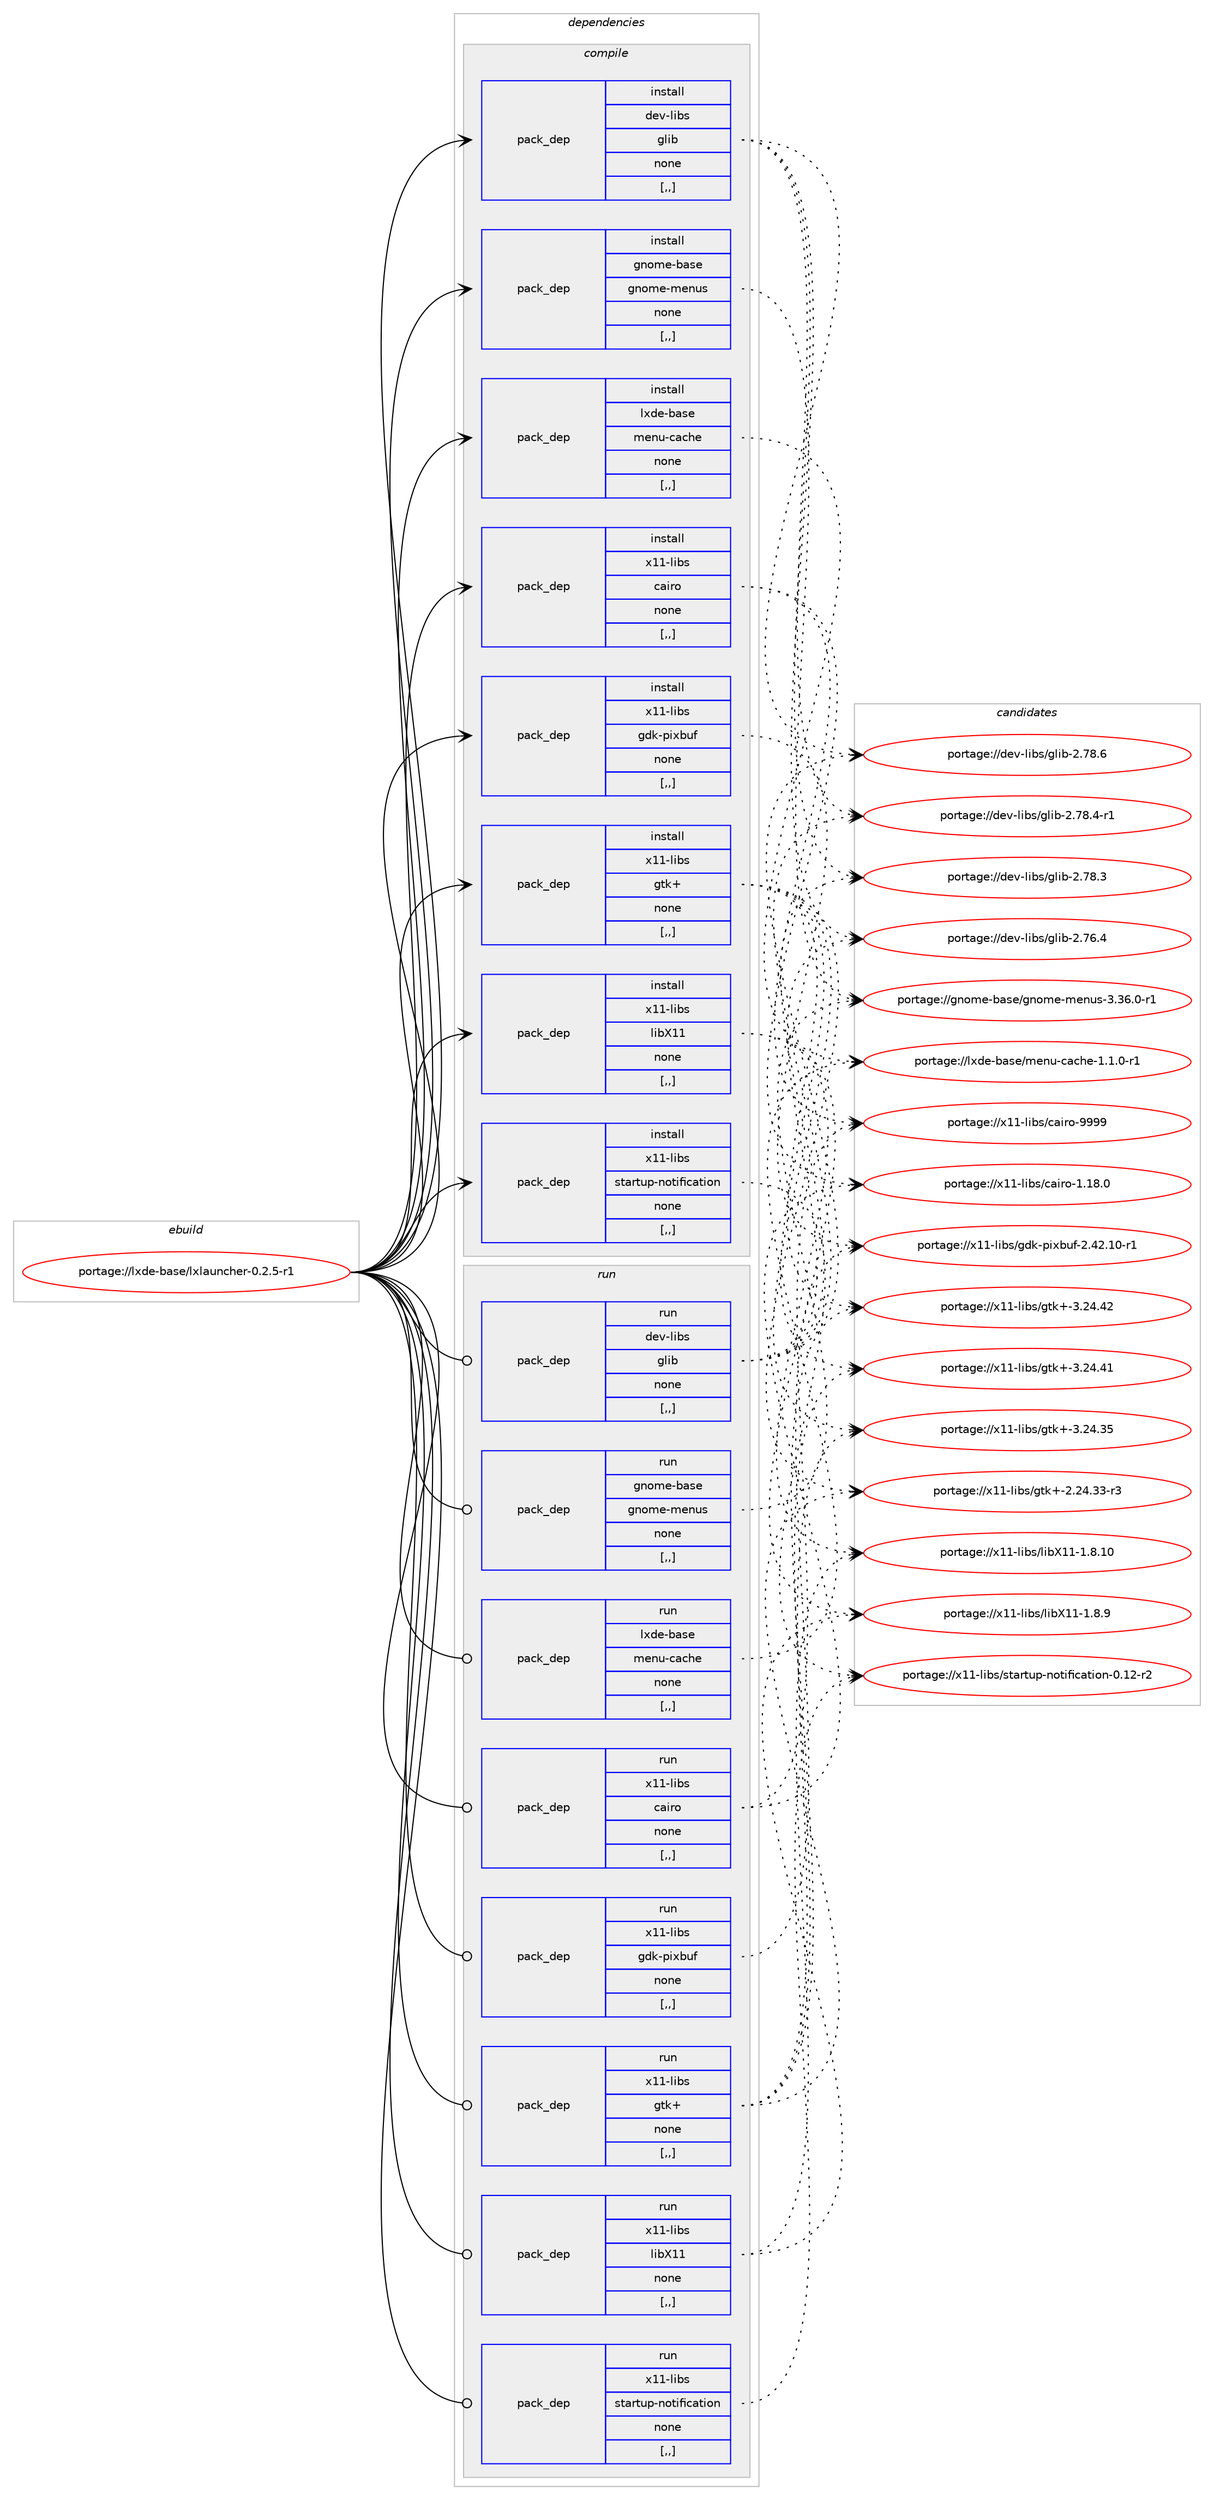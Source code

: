 digraph prolog {

# *************
# Graph options
# *************

newrank=true;
concentrate=true;
compound=true;
graph [rankdir=LR,fontname=Helvetica,fontsize=10,ranksep=1.5];#, ranksep=2.5, nodesep=0.2];
edge  [arrowhead=vee];
node  [fontname=Helvetica,fontsize=10];

# **********
# The ebuild
# **********

subgraph cluster_leftcol {
color=gray;
label=<<i>ebuild</i>>;
id [label="portage://lxde-base/lxlauncher-0.2.5-r1", color=red, width=4, href="../lxde-base/lxlauncher-0.2.5-r1.svg"];
}

# ****************
# The dependencies
# ****************

subgraph cluster_midcol {
color=gray;
label=<<i>dependencies</i>>;
subgraph cluster_compile {
fillcolor="#eeeeee";
style=filled;
label=<<i>compile</i>>;
subgraph pack203254 {
dependency274352 [label=<<TABLE BORDER="0" CELLBORDER="1" CELLSPACING="0" CELLPADDING="4" WIDTH="220"><TR><TD ROWSPAN="6" CELLPADDING="30">pack_dep</TD></TR><TR><TD WIDTH="110">install</TD></TR><TR><TD>dev-libs</TD></TR><TR><TD>glib</TD></TR><TR><TD>none</TD></TR><TR><TD>[,,]</TD></TR></TABLE>>, shape=none, color=blue];
}
id:e -> dependency274352:w [weight=20,style="solid",arrowhead="vee"];
subgraph pack203255 {
dependency274353 [label=<<TABLE BORDER="0" CELLBORDER="1" CELLSPACING="0" CELLPADDING="4" WIDTH="220"><TR><TD ROWSPAN="6" CELLPADDING="30">pack_dep</TD></TR><TR><TD WIDTH="110">install</TD></TR><TR><TD>gnome-base</TD></TR><TR><TD>gnome-menus</TD></TR><TR><TD>none</TD></TR><TR><TD>[,,]</TD></TR></TABLE>>, shape=none, color=blue];
}
id:e -> dependency274353:w [weight=20,style="solid",arrowhead="vee"];
subgraph pack203256 {
dependency274354 [label=<<TABLE BORDER="0" CELLBORDER="1" CELLSPACING="0" CELLPADDING="4" WIDTH="220"><TR><TD ROWSPAN="6" CELLPADDING="30">pack_dep</TD></TR><TR><TD WIDTH="110">install</TD></TR><TR><TD>lxde-base</TD></TR><TR><TD>menu-cache</TD></TR><TR><TD>none</TD></TR><TR><TD>[,,]</TD></TR></TABLE>>, shape=none, color=blue];
}
id:e -> dependency274354:w [weight=20,style="solid",arrowhead="vee"];
subgraph pack203257 {
dependency274355 [label=<<TABLE BORDER="0" CELLBORDER="1" CELLSPACING="0" CELLPADDING="4" WIDTH="220"><TR><TD ROWSPAN="6" CELLPADDING="30">pack_dep</TD></TR><TR><TD WIDTH="110">install</TD></TR><TR><TD>x11-libs</TD></TR><TR><TD>cairo</TD></TR><TR><TD>none</TD></TR><TR><TD>[,,]</TD></TR></TABLE>>, shape=none, color=blue];
}
id:e -> dependency274355:w [weight=20,style="solid",arrowhead="vee"];
subgraph pack203258 {
dependency274356 [label=<<TABLE BORDER="0" CELLBORDER="1" CELLSPACING="0" CELLPADDING="4" WIDTH="220"><TR><TD ROWSPAN="6" CELLPADDING="30">pack_dep</TD></TR><TR><TD WIDTH="110">install</TD></TR><TR><TD>x11-libs</TD></TR><TR><TD>gdk-pixbuf</TD></TR><TR><TD>none</TD></TR><TR><TD>[,,]</TD></TR></TABLE>>, shape=none, color=blue];
}
id:e -> dependency274356:w [weight=20,style="solid",arrowhead="vee"];
subgraph pack203259 {
dependency274357 [label=<<TABLE BORDER="0" CELLBORDER="1" CELLSPACING="0" CELLPADDING="4" WIDTH="220"><TR><TD ROWSPAN="6" CELLPADDING="30">pack_dep</TD></TR><TR><TD WIDTH="110">install</TD></TR><TR><TD>x11-libs</TD></TR><TR><TD>gtk+</TD></TR><TR><TD>none</TD></TR><TR><TD>[,,]</TD></TR></TABLE>>, shape=none, color=blue];
}
id:e -> dependency274357:w [weight=20,style="solid",arrowhead="vee"];
subgraph pack203260 {
dependency274358 [label=<<TABLE BORDER="0" CELLBORDER="1" CELLSPACING="0" CELLPADDING="4" WIDTH="220"><TR><TD ROWSPAN="6" CELLPADDING="30">pack_dep</TD></TR><TR><TD WIDTH="110">install</TD></TR><TR><TD>x11-libs</TD></TR><TR><TD>libX11</TD></TR><TR><TD>none</TD></TR><TR><TD>[,,]</TD></TR></TABLE>>, shape=none, color=blue];
}
id:e -> dependency274358:w [weight=20,style="solid",arrowhead="vee"];
subgraph pack203261 {
dependency274359 [label=<<TABLE BORDER="0" CELLBORDER="1" CELLSPACING="0" CELLPADDING="4" WIDTH="220"><TR><TD ROWSPAN="6" CELLPADDING="30">pack_dep</TD></TR><TR><TD WIDTH="110">install</TD></TR><TR><TD>x11-libs</TD></TR><TR><TD>startup-notification</TD></TR><TR><TD>none</TD></TR><TR><TD>[,,]</TD></TR></TABLE>>, shape=none, color=blue];
}
id:e -> dependency274359:w [weight=20,style="solid",arrowhead="vee"];
}
subgraph cluster_compileandrun {
fillcolor="#eeeeee";
style=filled;
label=<<i>compile and run</i>>;
}
subgraph cluster_run {
fillcolor="#eeeeee";
style=filled;
label=<<i>run</i>>;
subgraph pack203262 {
dependency274360 [label=<<TABLE BORDER="0" CELLBORDER="1" CELLSPACING="0" CELLPADDING="4" WIDTH="220"><TR><TD ROWSPAN="6" CELLPADDING="30">pack_dep</TD></TR><TR><TD WIDTH="110">run</TD></TR><TR><TD>dev-libs</TD></TR><TR><TD>glib</TD></TR><TR><TD>none</TD></TR><TR><TD>[,,]</TD></TR></TABLE>>, shape=none, color=blue];
}
id:e -> dependency274360:w [weight=20,style="solid",arrowhead="odot"];
subgraph pack203263 {
dependency274361 [label=<<TABLE BORDER="0" CELLBORDER="1" CELLSPACING="0" CELLPADDING="4" WIDTH="220"><TR><TD ROWSPAN="6" CELLPADDING="30">pack_dep</TD></TR><TR><TD WIDTH="110">run</TD></TR><TR><TD>gnome-base</TD></TR><TR><TD>gnome-menus</TD></TR><TR><TD>none</TD></TR><TR><TD>[,,]</TD></TR></TABLE>>, shape=none, color=blue];
}
id:e -> dependency274361:w [weight=20,style="solid",arrowhead="odot"];
subgraph pack203264 {
dependency274362 [label=<<TABLE BORDER="0" CELLBORDER="1" CELLSPACING="0" CELLPADDING="4" WIDTH="220"><TR><TD ROWSPAN="6" CELLPADDING="30">pack_dep</TD></TR><TR><TD WIDTH="110">run</TD></TR><TR><TD>lxde-base</TD></TR><TR><TD>menu-cache</TD></TR><TR><TD>none</TD></TR><TR><TD>[,,]</TD></TR></TABLE>>, shape=none, color=blue];
}
id:e -> dependency274362:w [weight=20,style="solid",arrowhead="odot"];
subgraph pack203265 {
dependency274363 [label=<<TABLE BORDER="0" CELLBORDER="1" CELLSPACING="0" CELLPADDING="4" WIDTH="220"><TR><TD ROWSPAN="6" CELLPADDING="30">pack_dep</TD></TR><TR><TD WIDTH="110">run</TD></TR><TR><TD>x11-libs</TD></TR><TR><TD>cairo</TD></TR><TR><TD>none</TD></TR><TR><TD>[,,]</TD></TR></TABLE>>, shape=none, color=blue];
}
id:e -> dependency274363:w [weight=20,style="solid",arrowhead="odot"];
subgraph pack203266 {
dependency274364 [label=<<TABLE BORDER="0" CELLBORDER="1" CELLSPACING="0" CELLPADDING="4" WIDTH="220"><TR><TD ROWSPAN="6" CELLPADDING="30">pack_dep</TD></TR><TR><TD WIDTH="110">run</TD></TR><TR><TD>x11-libs</TD></TR><TR><TD>gdk-pixbuf</TD></TR><TR><TD>none</TD></TR><TR><TD>[,,]</TD></TR></TABLE>>, shape=none, color=blue];
}
id:e -> dependency274364:w [weight=20,style="solid",arrowhead="odot"];
subgraph pack203267 {
dependency274365 [label=<<TABLE BORDER="0" CELLBORDER="1" CELLSPACING="0" CELLPADDING="4" WIDTH="220"><TR><TD ROWSPAN="6" CELLPADDING="30">pack_dep</TD></TR><TR><TD WIDTH="110">run</TD></TR><TR><TD>x11-libs</TD></TR><TR><TD>gtk+</TD></TR><TR><TD>none</TD></TR><TR><TD>[,,]</TD></TR></TABLE>>, shape=none, color=blue];
}
id:e -> dependency274365:w [weight=20,style="solid",arrowhead="odot"];
subgraph pack203268 {
dependency274366 [label=<<TABLE BORDER="0" CELLBORDER="1" CELLSPACING="0" CELLPADDING="4" WIDTH="220"><TR><TD ROWSPAN="6" CELLPADDING="30">pack_dep</TD></TR><TR><TD WIDTH="110">run</TD></TR><TR><TD>x11-libs</TD></TR><TR><TD>libX11</TD></TR><TR><TD>none</TD></TR><TR><TD>[,,]</TD></TR></TABLE>>, shape=none, color=blue];
}
id:e -> dependency274366:w [weight=20,style="solid",arrowhead="odot"];
subgraph pack203269 {
dependency274367 [label=<<TABLE BORDER="0" CELLBORDER="1" CELLSPACING="0" CELLPADDING="4" WIDTH="220"><TR><TD ROWSPAN="6" CELLPADDING="30">pack_dep</TD></TR><TR><TD WIDTH="110">run</TD></TR><TR><TD>x11-libs</TD></TR><TR><TD>startup-notification</TD></TR><TR><TD>none</TD></TR><TR><TD>[,,]</TD></TR></TABLE>>, shape=none, color=blue];
}
id:e -> dependency274367:w [weight=20,style="solid",arrowhead="odot"];
}
}

# **************
# The candidates
# **************

subgraph cluster_choices {
rank=same;
color=gray;
label=<<i>candidates</i>>;

subgraph choice203254 {
color=black;
nodesep=1;
choice1001011184510810598115471031081059845504655564654 [label="portage://dev-libs/glib-2.78.6", color=red, width=4,href="../dev-libs/glib-2.78.6.svg"];
choice10010111845108105981154710310810598455046555646524511449 [label="portage://dev-libs/glib-2.78.4-r1", color=red, width=4,href="../dev-libs/glib-2.78.4-r1.svg"];
choice1001011184510810598115471031081059845504655564651 [label="portage://dev-libs/glib-2.78.3", color=red, width=4,href="../dev-libs/glib-2.78.3.svg"];
choice1001011184510810598115471031081059845504655544652 [label="portage://dev-libs/glib-2.76.4", color=red, width=4,href="../dev-libs/glib-2.76.4.svg"];
dependency274352:e -> choice1001011184510810598115471031081059845504655564654:w [style=dotted,weight="100"];
dependency274352:e -> choice10010111845108105981154710310810598455046555646524511449:w [style=dotted,weight="100"];
dependency274352:e -> choice1001011184510810598115471031081059845504655564651:w [style=dotted,weight="100"];
dependency274352:e -> choice1001011184510810598115471031081059845504655544652:w [style=dotted,weight="100"];
}
subgraph choice203255 {
color=black;
nodesep=1;
choice1031101111091014598971151014710311011110910145109101110117115455146515446484511449 [label="portage://gnome-base/gnome-menus-3.36.0-r1", color=red, width=4,href="../gnome-base/gnome-menus-3.36.0-r1.svg"];
dependency274353:e -> choice1031101111091014598971151014710311011110910145109101110117115455146515446484511449:w [style=dotted,weight="100"];
}
subgraph choice203256 {
color=black;
nodesep=1;
choice10812010010145989711510147109101110117459997991041014549464946484511449 [label="portage://lxde-base/menu-cache-1.1.0-r1", color=red, width=4,href="../lxde-base/menu-cache-1.1.0-r1.svg"];
dependency274354:e -> choice10812010010145989711510147109101110117459997991041014549464946484511449:w [style=dotted,weight="100"];
}
subgraph choice203257 {
color=black;
nodesep=1;
choice120494945108105981154799971051141114557575757 [label="portage://x11-libs/cairo-9999", color=red, width=4,href="../x11-libs/cairo-9999.svg"];
choice1204949451081059811547999710511411145494649564648 [label="portage://x11-libs/cairo-1.18.0", color=red, width=4,href="../x11-libs/cairo-1.18.0.svg"];
dependency274355:e -> choice120494945108105981154799971051141114557575757:w [style=dotted,weight="100"];
dependency274355:e -> choice1204949451081059811547999710511411145494649564648:w [style=dotted,weight="100"];
}
subgraph choice203258 {
color=black;
nodesep=1;
choice1204949451081059811547103100107451121051209811710245504652504649484511449 [label="portage://x11-libs/gdk-pixbuf-2.42.10-r1", color=red, width=4,href="../x11-libs/gdk-pixbuf-2.42.10-r1.svg"];
dependency274356:e -> choice1204949451081059811547103100107451121051209811710245504652504649484511449:w [style=dotted,weight="100"];
}
subgraph choice203259 {
color=black;
nodesep=1;
choice1204949451081059811547103116107434551465052465250 [label="portage://x11-libs/gtk+-3.24.42", color=red, width=4,href="../x11-libs/gtk+-3.24.42.svg"];
choice1204949451081059811547103116107434551465052465249 [label="portage://x11-libs/gtk+-3.24.41", color=red, width=4,href="../x11-libs/gtk+-3.24.41.svg"];
choice1204949451081059811547103116107434551465052465153 [label="portage://x11-libs/gtk+-3.24.35", color=red, width=4,href="../x11-libs/gtk+-3.24.35.svg"];
choice12049494510810598115471031161074345504650524651514511451 [label="portage://x11-libs/gtk+-2.24.33-r3", color=red, width=4,href="../x11-libs/gtk+-2.24.33-r3.svg"];
dependency274357:e -> choice1204949451081059811547103116107434551465052465250:w [style=dotted,weight="100"];
dependency274357:e -> choice1204949451081059811547103116107434551465052465249:w [style=dotted,weight="100"];
dependency274357:e -> choice1204949451081059811547103116107434551465052465153:w [style=dotted,weight="100"];
dependency274357:e -> choice12049494510810598115471031161074345504650524651514511451:w [style=dotted,weight="100"];
}
subgraph choice203260 {
color=black;
nodesep=1;
choice12049494510810598115471081059888494945494656464948 [label="portage://x11-libs/libX11-1.8.10", color=red, width=4,href="../x11-libs/libX11-1.8.10.svg"];
choice120494945108105981154710810598884949454946564657 [label="portage://x11-libs/libX11-1.8.9", color=red, width=4,href="../x11-libs/libX11-1.8.9.svg"];
dependency274358:e -> choice12049494510810598115471081059888494945494656464948:w [style=dotted,weight="100"];
dependency274358:e -> choice120494945108105981154710810598884949454946564657:w [style=dotted,weight="100"];
}
subgraph choice203261 {
color=black;
nodesep=1;
choice12049494510810598115471151169711411611711245110111116105102105999711610511111045484649504511450 [label="portage://x11-libs/startup-notification-0.12-r2", color=red, width=4,href="../x11-libs/startup-notification-0.12-r2.svg"];
dependency274359:e -> choice12049494510810598115471151169711411611711245110111116105102105999711610511111045484649504511450:w [style=dotted,weight="100"];
}
subgraph choice203262 {
color=black;
nodesep=1;
choice1001011184510810598115471031081059845504655564654 [label="portage://dev-libs/glib-2.78.6", color=red, width=4,href="../dev-libs/glib-2.78.6.svg"];
choice10010111845108105981154710310810598455046555646524511449 [label="portage://dev-libs/glib-2.78.4-r1", color=red, width=4,href="../dev-libs/glib-2.78.4-r1.svg"];
choice1001011184510810598115471031081059845504655564651 [label="portage://dev-libs/glib-2.78.3", color=red, width=4,href="../dev-libs/glib-2.78.3.svg"];
choice1001011184510810598115471031081059845504655544652 [label="portage://dev-libs/glib-2.76.4", color=red, width=4,href="../dev-libs/glib-2.76.4.svg"];
dependency274360:e -> choice1001011184510810598115471031081059845504655564654:w [style=dotted,weight="100"];
dependency274360:e -> choice10010111845108105981154710310810598455046555646524511449:w [style=dotted,weight="100"];
dependency274360:e -> choice1001011184510810598115471031081059845504655564651:w [style=dotted,weight="100"];
dependency274360:e -> choice1001011184510810598115471031081059845504655544652:w [style=dotted,weight="100"];
}
subgraph choice203263 {
color=black;
nodesep=1;
choice1031101111091014598971151014710311011110910145109101110117115455146515446484511449 [label="portage://gnome-base/gnome-menus-3.36.0-r1", color=red, width=4,href="../gnome-base/gnome-menus-3.36.0-r1.svg"];
dependency274361:e -> choice1031101111091014598971151014710311011110910145109101110117115455146515446484511449:w [style=dotted,weight="100"];
}
subgraph choice203264 {
color=black;
nodesep=1;
choice10812010010145989711510147109101110117459997991041014549464946484511449 [label="portage://lxde-base/menu-cache-1.1.0-r1", color=red, width=4,href="../lxde-base/menu-cache-1.1.0-r1.svg"];
dependency274362:e -> choice10812010010145989711510147109101110117459997991041014549464946484511449:w [style=dotted,weight="100"];
}
subgraph choice203265 {
color=black;
nodesep=1;
choice120494945108105981154799971051141114557575757 [label="portage://x11-libs/cairo-9999", color=red, width=4,href="../x11-libs/cairo-9999.svg"];
choice1204949451081059811547999710511411145494649564648 [label="portage://x11-libs/cairo-1.18.0", color=red, width=4,href="../x11-libs/cairo-1.18.0.svg"];
dependency274363:e -> choice120494945108105981154799971051141114557575757:w [style=dotted,weight="100"];
dependency274363:e -> choice1204949451081059811547999710511411145494649564648:w [style=dotted,weight="100"];
}
subgraph choice203266 {
color=black;
nodesep=1;
choice1204949451081059811547103100107451121051209811710245504652504649484511449 [label="portage://x11-libs/gdk-pixbuf-2.42.10-r1", color=red, width=4,href="../x11-libs/gdk-pixbuf-2.42.10-r1.svg"];
dependency274364:e -> choice1204949451081059811547103100107451121051209811710245504652504649484511449:w [style=dotted,weight="100"];
}
subgraph choice203267 {
color=black;
nodesep=1;
choice1204949451081059811547103116107434551465052465250 [label="portage://x11-libs/gtk+-3.24.42", color=red, width=4,href="../x11-libs/gtk+-3.24.42.svg"];
choice1204949451081059811547103116107434551465052465249 [label="portage://x11-libs/gtk+-3.24.41", color=red, width=4,href="../x11-libs/gtk+-3.24.41.svg"];
choice1204949451081059811547103116107434551465052465153 [label="portage://x11-libs/gtk+-3.24.35", color=red, width=4,href="../x11-libs/gtk+-3.24.35.svg"];
choice12049494510810598115471031161074345504650524651514511451 [label="portage://x11-libs/gtk+-2.24.33-r3", color=red, width=4,href="../x11-libs/gtk+-2.24.33-r3.svg"];
dependency274365:e -> choice1204949451081059811547103116107434551465052465250:w [style=dotted,weight="100"];
dependency274365:e -> choice1204949451081059811547103116107434551465052465249:w [style=dotted,weight="100"];
dependency274365:e -> choice1204949451081059811547103116107434551465052465153:w [style=dotted,weight="100"];
dependency274365:e -> choice12049494510810598115471031161074345504650524651514511451:w [style=dotted,weight="100"];
}
subgraph choice203268 {
color=black;
nodesep=1;
choice12049494510810598115471081059888494945494656464948 [label="portage://x11-libs/libX11-1.8.10", color=red, width=4,href="../x11-libs/libX11-1.8.10.svg"];
choice120494945108105981154710810598884949454946564657 [label="portage://x11-libs/libX11-1.8.9", color=red, width=4,href="../x11-libs/libX11-1.8.9.svg"];
dependency274366:e -> choice12049494510810598115471081059888494945494656464948:w [style=dotted,weight="100"];
dependency274366:e -> choice120494945108105981154710810598884949454946564657:w [style=dotted,weight="100"];
}
subgraph choice203269 {
color=black;
nodesep=1;
choice12049494510810598115471151169711411611711245110111116105102105999711610511111045484649504511450 [label="portage://x11-libs/startup-notification-0.12-r2", color=red, width=4,href="../x11-libs/startup-notification-0.12-r2.svg"];
dependency274367:e -> choice12049494510810598115471151169711411611711245110111116105102105999711610511111045484649504511450:w [style=dotted,weight="100"];
}
}

}
